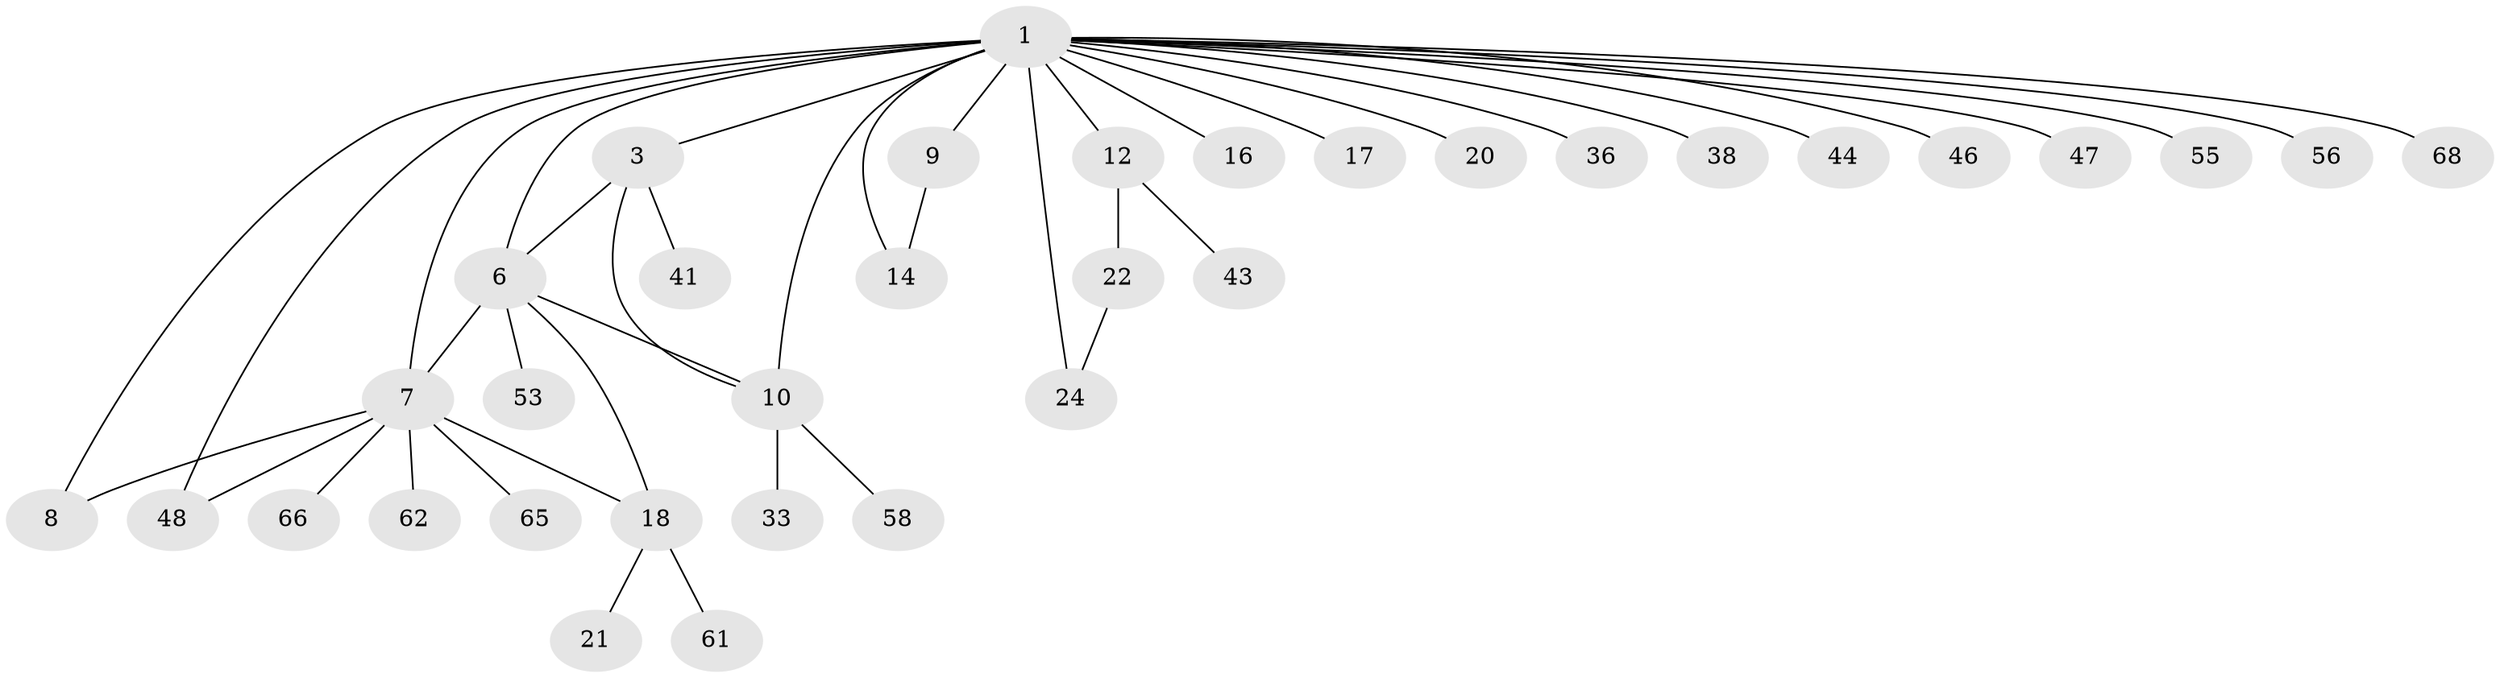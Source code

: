 // original degree distribution, {5: 0.014705882352941176, 13: 0.014705882352941176, 4: 0.11764705882352941, 9: 0.014705882352941176, 10: 0.014705882352941176, 2: 0.19117647058823528, 8: 0.014705882352941176, 3: 0.11764705882352941, 1: 0.4852941176470588, 6: 0.014705882352941176}
// Generated by graph-tools (version 1.1) at 2025/14/03/09/25 04:14:30]
// undirected, 34 vertices, 42 edges
graph export_dot {
graph [start="1"]
  node [color=gray90,style=filled];
  1 [super="+2+4+27"];
  3 [super="+42"];
  6 [super="+13"];
  7 [super="+25+35"];
  8;
  9 [super="+52"];
  10 [super="+26"];
  12;
  14;
  16;
  17;
  18;
  20;
  21 [super="+63+31"];
  22 [super="+40"];
  24;
  33 [super="+57"];
  36;
  38;
  41;
  43;
  44;
  46;
  47;
  48;
  53;
  55;
  56;
  58;
  61;
  62;
  65;
  66;
  68;
  1 -- 36;
  1 -- 46;
  1 -- 3;
  1 -- 68;
  1 -- 7 [weight=3];
  1 -- 8;
  1 -- 9 [weight=2];
  1 -- 10 [weight=2];
  1 -- 16;
  1 -- 17;
  1 -- 20;
  1 -- 24;
  1 -- 44;
  1 -- 47;
  1 -- 48;
  1 -- 38;
  1 -- 6;
  1 -- 12;
  1 -- 14;
  1 -- 56;
  1 -- 55;
  3 -- 10;
  3 -- 41;
  3 -- 6;
  6 -- 18;
  6 -- 10;
  6 -- 53;
  6 -- 7;
  7 -- 8;
  7 -- 65;
  7 -- 18;
  7 -- 66;
  7 -- 62;
  7 -- 48;
  9 -- 14;
  10 -- 33;
  10 -- 58;
  12 -- 22;
  12 -- 43;
  18 -- 21;
  18 -- 61;
  22 -- 24;
}
